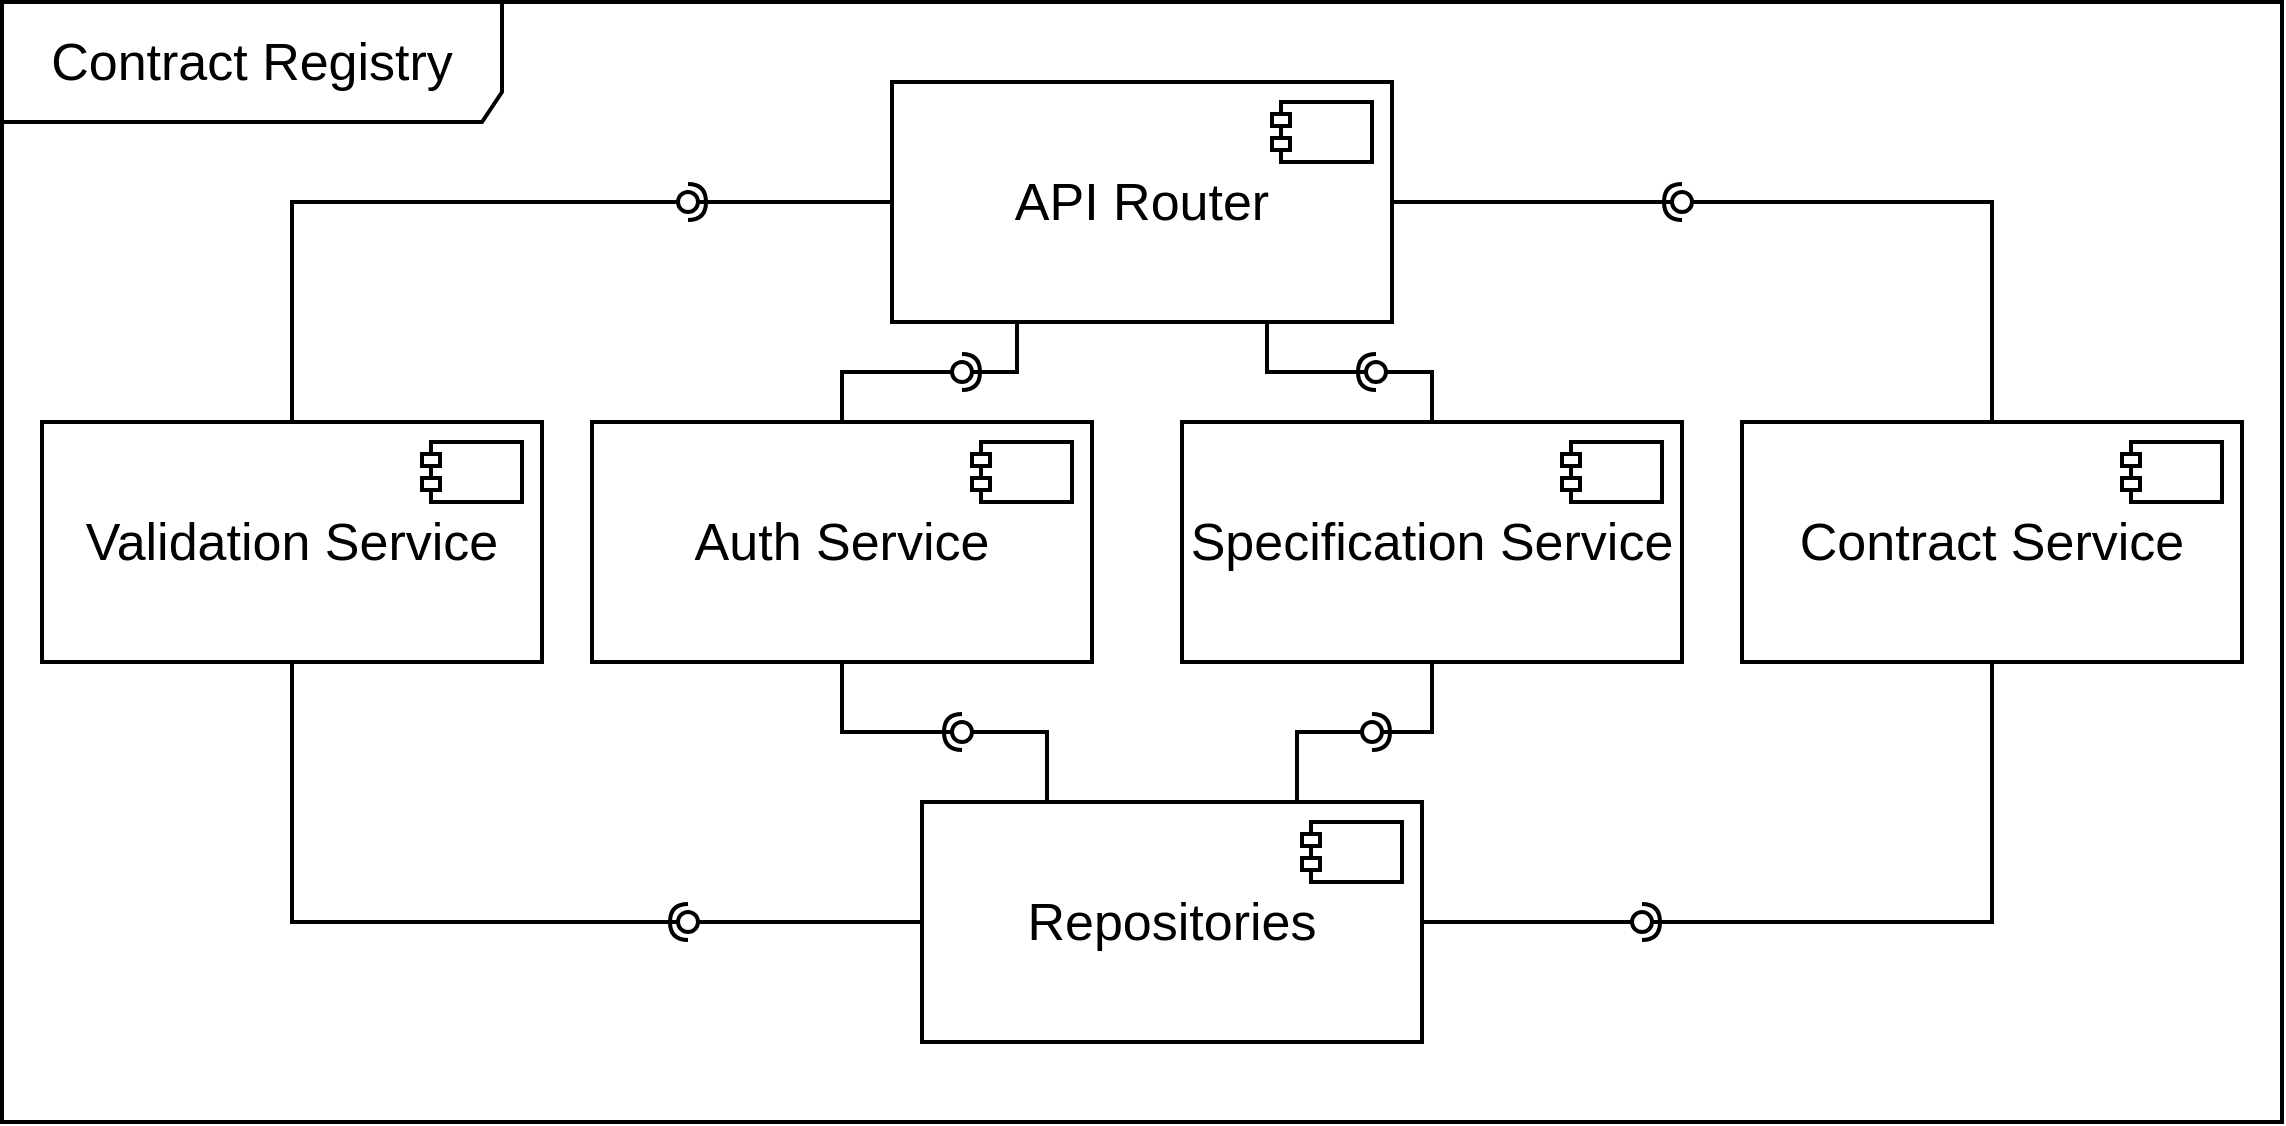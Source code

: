 <mxfile version="17.2.4" type="device" pages="3"><diagram name="arch" id="b5b7bab2-c9e2-2cf4-8b2a-24fd1a2a6d21"><mxGraphModel dx="1597" dy="1034" grid="1" gridSize="10" guides="1" tooltips="1" connect="1" arrows="1" fold="1" page="1" pageScale="1" pageWidth="827" pageHeight="1169" background="none" math="0" shadow="0"><root><mxCell id="0"/><mxCell id="1" parent="0"/><mxCell id="Lz_azRrl2270uQcHDVxr-2" value="&lt;font style=&quot;font-size: 26px;&quot;&gt;Contract Registry&lt;/font&gt;" style="shape=umlFrame;whiteSpace=wrap;html=1;width=250;height=60;strokeWidth=2;fontSize=26;" parent="1" vertex="1"><mxGeometry x="170" y="120" width="1140" height="560" as="geometry"/></mxCell><mxCell id="NTznpI3FOSZ6g8ne6F2q-5" value="" style="group;strokeWidth=2;fontSize=26;" parent="1" vertex="1" connectable="0"><mxGeometry x="760" y="330" width="250" height="120" as="geometry"/></mxCell><mxCell id="NTznpI3FOSZ6g8ne6F2q-2" value="&lt;font style=&quot;font-size: 26px;&quot;&gt;Specification Service&lt;/font&gt;" style="rounded=0;whiteSpace=wrap;html=1;strokeWidth=2;fontSize=26;" parent="NTznpI3FOSZ6g8ne6F2q-5" vertex="1"><mxGeometry width="250" height="120" as="geometry"/></mxCell><mxCell id="NTznpI3FOSZ6g8ne6F2q-1" value="" style="shape=module;align=left;spacingLeft=20;align=center;verticalAlign=top;jettyWidth=9;jettyHeight=6;strokeWidth=2;fontSize=26;" parent="NTznpI3FOSZ6g8ne6F2q-5" vertex="1"><mxGeometry x="190" y="10" width="50" height="30" as="geometry"/></mxCell><mxCell id="NTznpI3FOSZ6g8ne6F2q-7" value="" style="group;strokeWidth=2;fontSize=26;" parent="1" vertex="1" connectable="0"><mxGeometry x="190" y="330" width="250" height="120" as="geometry"/></mxCell><mxCell id="NTznpI3FOSZ6g8ne6F2q-8" value="&lt;font style=&quot;font-size: 26px;&quot;&gt;Validation Service&lt;/font&gt;" style="rounded=0;whiteSpace=wrap;html=1;strokeWidth=2;fontSize=26;" parent="NTznpI3FOSZ6g8ne6F2q-7" vertex="1"><mxGeometry width="250" height="120" as="geometry"/></mxCell><mxCell id="NTznpI3FOSZ6g8ne6F2q-9" value="" style="shape=module;align=left;spacingLeft=20;align=center;verticalAlign=top;jettyWidth=9;jettyHeight=6;strokeWidth=2;fontSize=26;" parent="NTznpI3FOSZ6g8ne6F2q-7" vertex="1"><mxGeometry x="190" y="10" width="50" height="30" as="geometry"/></mxCell><mxCell id="NTznpI3FOSZ6g8ne6F2q-12" value="" style="group;strokeWidth=2;fontSize=26;" parent="1" vertex="1" connectable="0"><mxGeometry x="630" y="520" width="250" height="120" as="geometry"/></mxCell><mxCell id="NTznpI3FOSZ6g8ne6F2q-13" value="&lt;span style=&quot;font-size: 26px;&quot;&gt;Repositories&lt;/span&gt;" style="rounded=0;whiteSpace=wrap;html=1;strokeWidth=2;fontSize=26;" parent="NTznpI3FOSZ6g8ne6F2q-12" vertex="1"><mxGeometry width="250" height="120" as="geometry"/></mxCell><mxCell id="NTznpI3FOSZ6g8ne6F2q-14" value="" style="shape=module;align=left;spacingLeft=20;align=center;verticalAlign=top;jettyWidth=9;jettyHeight=6;strokeWidth=2;fontSize=26;" parent="NTznpI3FOSZ6g8ne6F2q-12" vertex="1"><mxGeometry x="190" y="10" width="50" height="30" as="geometry"/></mxCell><mxCell id="NTznpI3FOSZ6g8ne6F2q-16" value="" style="group;strokeWidth=2;fontSize=26;" parent="1" vertex="1" connectable="0"><mxGeometry x="615" y="160" width="250" height="120" as="geometry"/></mxCell><mxCell id="NTznpI3FOSZ6g8ne6F2q-17" value="&lt;span style=&quot;font-size: 26px;&quot;&gt;API Router&lt;/span&gt;" style="rounded=0;whiteSpace=wrap;html=1;strokeWidth=2;fontSize=26;" parent="NTznpI3FOSZ6g8ne6F2q-16" vertex="1"><mxGeometry width="250" height="120" as="geometry"/></mxCell><mxCell id="NTznpI3FOSZ6g8ne6F2q-18" value="" style="shape=module;align=left;spacingLeft=20;align=center;verticalAlign=top;jettyWidth=9;jettyHeight=6;strokeWidth=2;fontSize=26;" parent="NTznpI3FOSZ6g8ne6F2q-16" vertex="1"><mxGeometry x="190" y="10" width="50" height="30" as="geometry"/></mxCell><mxCell id="6DGtZAUi4Gz1o-I7cFTn-1" value="" style="group;strokeWidth=2;fontSize=26;" parent="1" vertex="1" connectable="0"><mxGeometry x="470" y="330" width="250" height="120" as="geometry"/></mxCell><mxCell id="6DGtZAUi4Gz1o-I7cFTn-2" value="&lt;span style=&quot;font-size: 26px;&quot;&gt;Auth Service&lt;/span&gt;" style="rounded=0;whiteSpace=wrap;html=1;strokeWidth=2;fontSize=26;" parent="6DGtZAUi4Gz1o-I7cFTn-1" vertex="1"><mxGeometry x="-5" width="250" height="120" as="geometry"/></mxCell><mxCell id="6DGtZAUi4Gz1o-I7cFTn-3" value="" style="shape=module;align=left;spacingLeft=20;align=center;verticalAlign=top;jettyWidth=9;jettyHeight=6;strokeWidth=2;fontSize=26;" parent="6DGtZAUi4Gz1o-I7cFTn-1" vertex="1"><mxGeometry x="185" y="10" width="50" height="30" as="geometry"/></mxCell><mxCell id="Z2zX80pQy34JdEkNyK23-2" value="" style="group;strokeWidth=2;fontSize=26;" vertex="1" connectable="0" parent="1"><mxGeometry x="1040" y="330" width="250" height="120" as="geometry"/></mxCell><mxCell id="Z2zX80pQy34JdEkNyK23-3" value="&lt;font style=&quot;font-size: 26px;&quot;&gt;Contract Service&lt;/font&gt;" style="rounded=0;whiteSpace=wrap;html=1;strokeWidth=2;fontSize=26;" vertex="1" parent="Z2zX80pQy34JdEkNyK23-2"><mxGeometry width="250" height="120" as="geometry"/></mxCell><mxCell id="Z2zX80pQy34JdEkNyK23-4" value="" style="shape=module;align=left;spacingLeft=20;align=center;verticalAlign=top;jettyWidth=9;jettyHeight=6;strokeWidth=2;fontSize=26;" vertex="1" parent="Z2zX80pQy34JdEkNyK23-2"><mxGeometry x="190" y="10" width="50" height="30" as="geometry"/></mxCell><mxCell id="Z2zX80pQy34JdEkNyK23-5" style="edgeStyle=orthogonalEdgeStyle;rounded=0;orthogonalLoop=1;jettySize=auto;html=1;exitX=0;exitY=0.5;exitDx=0;exitDy=0;entryX=0.5;entryY=0;entryDx=0;entryDy=0;endArrow=none;endFill=0;strokeWidth=2;fontSize=26;" edge="1" parent="1" source="NTznpI3FOSZ6g8ne6F2q-17" target="NTznpI3FOSZ6g8ne6F2q-8"><mxGeometry relative="1" as="geometry"/></mxCell><mxCell id="Z2zX80pQy34JdEkNyK23-6" style="edgeStyle=orthogonalEdgeStyle;rounded=0;orthogonalLoop=1;jettySize=auto;html=1;exitX=0.25;exitY=1;exitDx=0;exitDy=0;endArrow=none;endFill=0;strokeWidth=2;fontSize=26;" edge="1" parent="1" source="NTznpI3FOSZ6g8ne6F2q-17" target="6DGtZAUi4Gz1o-I7cFTn-2"><mxGeometry relative="1" as="geometry"/></mxCell><mxCell id="Z2zX80pQy34JdEkNyK23-7" style="edgeStyle=orthogonalEdgeStyle;rounded=0;orthogonalLoop=1;jettySize=auto;html=1;exitX=0.75;exitY=1;exitDx=0;exitDy=0;entryX=0.5;entryY=0;entryDx=0;entryDy=0;endArrow=none;endFill=0;strokeWidth=2;fontSize=26;" edge="1" parent="1" source="NTznpI3FOSZ6g8ne6F2q-17" target="NTznpI3FOSZ6g8ne6F2q-2"><mxGeometry relative="1" as="geometry"/></mxCell><mxCell id="Z2zX80pQy34JdEkNyK23-8" style="edgeStyle=orthogonalEdgeStyle;rounded=0;orthogonalLoop=1;jettySize=auto;html=1;exitX=1;exitY=0.5;exitDx=0;exitDy=0;entryX=0.5;entryY=0;entryDx=0;entryDy=0;endArrow=none;endFill=0;strokeWidth=2;fontSize=26;" edge="1" parent="1" source="NTznpI3FOSZ6g8ne6F2q-17" target="Z2zX80pQy34JdEkNyK23-3"><mxGeometry relative="1" as="geometry"/></mxCell><mxCell id="Z2zX80pQy34JdEkNyK23-9" style="edgeStyle=orthogonalEdgeStyle;rounded=0;orthogonalLoop=1;jettySize=auto;html=1;exitX=1;exitY=0.5;exitDx=0;exitDy=0;entryX=0.5;entryY=1;entryDx=0;entryDy=0;endArrow=none;endFill=0;strokeWidth=2;fontSize=26;" edge="1" parent="1" source="NTznpI3FOSZ6g8ne6F2q-13" target="Z2zX80pQy34JdEkNyK23-3"><mxGeometry relative="1" as="geometry"/></mxCell><mxCell id="Z2zX80pQy34JdEkNyK23-10" style="edgeStyle=orthogonalEdgeStyle;rounded=0;orthogonalLoop=1;jettySize=auto;html=1;exitX=0.75;exitY=0;exitDx=0;exitDy=0;endArrow=none;endFill=0;strokeWidth=2;fontSize=26;" edge="1" parent="1" source="NTznpI3FOSZ6g8ne6F2q-13" target="NTznpI3FOSZ6g8ne6F2q-2"><mxGeometry relative="1" as="geometry"/></mxCell><mxCell id="Z2zX80pQy34JdEkNyK23-11" style="edgeStyle=orthogonalEdgeStyle;rounded=0;orthogonalLoop=1;jettySize=auto;html=1;exitX=0.25;exitY=0;exitDx=0;exitDy=0;entryX=0.5;entryY=1;entryDx=0;entryDy=0;endArrow=none;endFill=0;strokeWidth=2;fontSize=26;" edge="1" parent="1" source="NTznpI3FOSZ6g8ne6F2q-13" target="6DGtZAUi4Gz1o-I7cFTn-2"><mxGeometry relative="1" as="geometry"/></mxCell><mxCell id="Z2zX80pQy34JdEkNyK23-12" style="edgeStyle=orthogonalEdgeStyle;rounded=0;orthogonalLoop=1;jettySize=auto;html=1;exitX=0;exitY=0.5;exitDx=0;exitDy=0;endArrow=none;endFill=0;strokeWidth=2;fontSize=26;" edge="1" parent="1" source="NTznpI3FOSZ6g8ne6F2q-13" target="NTznpI3FOSZ6g8ne6F2q-8"><mxGeometry relative="1" as="geometry"/></mxCell><mxCell id="Z2zX80pQy34JdEkNyK23-15" value="" style="group;rotation=-180;strokeWidth=2;fontSize=26;" vertex="1" connectable="0" parent="1"><mxGeometry x="990" y="215" width="40" height="10" as="geometry"/></mxCell><mxCell id="Z2zX80pQy34JdEkNyK23-16" value="" style="rounded=0;orthogonalLoop=1;jettySize=auto;html=1;endArrow=none;endFill=0;sketch=0;sourcePerimeterSpacing=0;targetPerimeterSpacing=0;fontSize=26;strokeWidth=2;" edge="1" parent="Z2zX80pQy34JdEkNyK23-15" target="Z2zX80pQy34JdEkNyK23-18"><mxGeometry relative="1" as="geometry"><mxPoint x="40" y="5" as="sourcePoint"/></mxGeometry></mxCell><mxCell id="Z2zX80pQy34JdEkNyK23-17" value="" style="rounded=0;orthogonalLoop=1;jettySize=auto;html=1;endArrow=halfCircle;endFill=0;entryX=0.5;entryY=0.5;endSize=6;strokeWidth=2;sketch=0;fontSize=26;" edge="1" parent="Z2zX80pQy34JdEkNyK23-15" target="Z2zX80pQy34JdEkNyK23-18"><mxGeometry relative="1" as="geometry"><mxPoint y="5" as="sourcePoint"/></mxGeometry></mxCell><mxCell id="Z2zX80pQy34JdEkNyK23-18" value="" style="ellipse;whiteSpace=wrap;html=1;align=center;aspect=fixed;resizable=0;points=[];outlineConnect=0;sketch=0;fontSize=26;rotation=-180;strokeWidth=2;" vertex="1" parent="Z2zX80pQy34JdEkNyK23-15"><mxGeometry x="15" width="10" height="10" as="geometry"/></mxCell><mxCell id="Z2zX80pQy34JdEkNyK23-19" value="" style="group;rotation=0;strokeWidth=2;fontSize=26;" vertex="1" connectable="0" parent="1"><mxGeometry x="493" y="215" width="40" height="10" as="geometry"/></mxCell><mxCell id="Z2zX80pQy34JdEkNyK23-20" value="" style="rounded=0;orthogonalLoop=1;jettySize=auto;html=1;endArrow=none;endFill=0;sketch=0;sourcePerimeterSpacing=0;targetPerimeterSpacing=0;fontSize=26;strokeWidth=2;" edge="1" parent="Z2zX80pQy34JdEkNyK23-19" target="Z2zX80pQy34JdEkNyK23-22"><mxGeometry relative="1" as="geometry"><mxPoint y="5" as="sourcePoint"/></mxGeometry></mxCell><mxCell id="Z2zX80pQy34JdEkNyK23-21" value="" style="rounded=0;orthogonalLoop=1;jettySize=auto;html=1;endArrow=halfCircle;endFill=0;entryX=0.5;entryY=0.5;endSize=6;strokeWidth=2;sketch=0;fontSize=26;" edge="1" parent="Z2zX80pQy34JdEkNyK23-19" target="Z2zX80pQy34JdEkNyK23-22"><mxGeometry relative="1" as="geometry"><mxPoint x="40" y="5" as="sourcePoint"/></mxGeometry></mxCell><mxCell id="Z2zX80pQy34JdEkNyK23-22" value="" style="ellipse;whiteSpace=wrap;html=1;align=center;aspect=fixed;resizable=0;points=[];outlineConnect=0;sketch=0;fontSize=26;rotation=0;strokeWidth=2;" vertex="1" parent="Z2zX80pQy34JdEkNyK23-19"><mxGeometry x="15" width="10" height="10" as="geometry"/></mxCell><mxCell id="Z2zX80pQy34JdEkNyK23-23" value="" style="group;rotation=-180;strokeWidth=2;fontSize=26;" vertex="1" connectable="0" parent="1"><mxGeometry x="837" y="300" width="40" height="10" as="geometry"/></mxCell><mxCell id="Z2zX80pQy34JdEkNyK23-24" value="" style="rounded=0;orthogonalLoop=1;jettySize=auto;html=1;endArrow=none;endFill=0;sketch=0;sourcePerimeterSpacing=0;targetPerimeterSpacing=0;fontSize=26;strokeWidth=2;" edge="1" parent="Z2zX80pQy34JdEkNyK23-23" target="Z2zX80pQy34JdEkNyK23-26"><mxGeometry relative="1" as="geometry"><mxPoint x="40" y="5" as="sourcePoint"/></mxGeometry></mxCell><mxCell id="Z2zX80pQy34JdEkNyK23-25" value="" style="rounded=0;orthogonalLoop=1;jettySize=auto;html=1;endArrow=halfCircle;endFill=0;entryX=0.5;entryY=0.5;endSize=6;strokeWidth=2;sketch=0;fontSize=26;" edge="1" parent="Z2zX80pQy34JdEkNyK23-23" target="Z2zX80pQy34JdEkNyK23-26"><mxGeometry relative="1" as="geometry"><mxPoint y="5" as="sourcePoint"/></mxGeometry></mxCell><mxCell id="Z2zX80pQy34JdEkNyK23-26" value="" style="ellipse;whiteSpace=wrap;html=1;align=center;aspect=fixed;resizable=0;points=[];outlineConnect=0;sketch=0;fontSize=26;rotation=-180;strokeWidth=2;" vertex="1" parent="Z2zX80pQy34JdEkNyK23-23"><mxGeometry x="15" width="10" height="10" as="geometry"/></mxCell><mxCell id="Z2zX80pQy34JdEkNyK23-27" value="" style="group;rotation=0;strokeWidth=2;fontSize=26;" vertex="1" connectable="0" parent="1"><mxGeometry x="630" y="300" width="40" height="10" as="geometry"/></mxCell><mxCell id="Z2zX80pQy34JdEkNyK23-28" value="" style="rounded=0;orthogonalLoop=1;jettySize=auto;html=1;endArrow=none;endFill=0;sketch=0;sourcePerimeterSpacing=0;targetPerimeterSpacing=0;fontSize=26;strokeWidth=2;" edge="1" parent="Z2zX80pQy34JdEkNyK23-27" target="Z2zX80pQy34JdEkNyK23-30"><mxGeometry relative="1" as="geometry"><mxPoint y="5" as="sourcePoint"/></mxGeometry></mxCell><mxCell id="Z2zX80pQy34JdEkNyK23-29" value="" style="rounded=0;orthogonalLoop=1;jettySize=auto;html=1;endArrow=halfCircle;endFill=0;entryX=0.5;entryY=0.5;endSize=6;strokeWidth=2;sketch=0;fontSize=26;" edge="1" parent="Z2zX80pQy34JdEkNyK23-27" target="Z2zX80pQy34JdEkNyK23-30"><mxGeometry relative="1" as="geometry"><mxPoint x="40" y="5" as="sourcePoint"/></mxGeometry></mxCell><mxCell id="Z2zX80pQy34JdEkNyK23-30" value="" style="ellipse;whiteSpace=wrap;html=1;align=center;aspect=fixed;resizable=0;points=[];outlineConnect=0;sketch=0;fontSize=26;rotation=0;strokeWidth=2;" vertex="1" parent="Z2zX80pQy34JdEkNyK23-27"><mxGeometry x="15" width="10" height="10" as="geometry"/></mxCell><mxCell id="Z2zX80pQy34JdEkNyK23-35" value="" style="group;rotation=0;strokeWidth=2;fontSize=26;" vertex="1" connectable="0" parent="1"><mxGeometry x="835" y="480" width="40" height="10" as="geometry"/></mxCell><mxCell id="Z2zX80pQy34JdEkNyK23-36" value="" style="rounded=0;orthogonalLoop=1;jettySize=auto;html=1;endArrow=none;endFill=0;sketch=0;sourcePerimeterSpacing=0;targetPerimeterSpacing=0;fontSize=26;strokeWidth=2;" edge="1" parent="Z2zX80pQy34JdEkNyK23-35" target="Z2zX80pQy34JdEkNyK23-38"><mxGeometry relative="1" as="geometry"><mxPoint y="5" as="sourcePoint"/></mxGeometry></mxCell><mxCell id="Z2zX80pQy34JdEkNyK23-37" value="" style="rounded=0;orthogonalLoop=1;jettySize=auto;html=1;endArrow=halfCircle;endFill=0;entryX=0.5;entryY=0.5;endSize=6;strokeWidth=2;sketch=0;fontSize=26;" edge="1" parent="Z2zX80pQy34JdEkNyK23-35" target="Z2zX80pQy34JdEkNyK23-38"><mxGeometry relative="1" as="geometry"><mxPoint x="40" y="5" as="sourcePoint"/></mxGeometry></mxCell><mxCell id="Z2zX80pQy34JdEkNyK23-38" value="" style="ellipse;whiteSpace=wrap;html=1;align=center;aspect=fixed;resizable=0;points=[];outlineConnect=0;sketch=0;fontSize=26;rotation=0;strokeWidth=2;" vertex="1" parent="Z2zX80pQy34JdEkNyK23-35"><mxGeometry x="15" width="10" height="10" as="geometry"/></mxCell><mxCell id="Z2zX80pQy34JdEkNyK23-39" value="" style="group;rotation=0;strokeWidth=2;fontSize=26;" vertex="1" connectable="0" parent="1"><mxGeometry x="970" y="575" width="40" height="10" as="geometry"/></mxCell><mxCell id="Z2zX80pQy34JdEkNyK23-40" value="" style="rounded=0;orthogonalLoop=1;jettySize=auto;html=1;endArrow=none;endFill=0;sketch=0;sourcePerimeterSpacing=0;targetPerimeterSpacing=0;fontSize=26;strokeWidth=2;" edge="1" parent="Z2zX80pQy34JdEkNyK23-39" target="Z2zX80pQy34JdEkNyK23-42"><mxGeometry relative="1" as="geometry"><mxPoint y="5" as="sourcePoint"/></mxGeometry></mxCell><mxCell id="Z2zX80pQy34JdEkNyK23-41" value="" style="rounded=0;orthogonalLoop=1;jettySize=auto;html=1;endArrow=halfCircle;endFill=0;entryX=0.5;entryY=0.5;endSize=6;strokeWidth=2;sketch=0;fontSize=26;" edge="1" parent="Z2zX80pQy34JdEkNyK23-39" target="Z2zX80pQy34JdEkNyK23-42"><mxGeometry relative="1" as="geometry"><mxPoint x="40" y="5" as="sourcePoint"/></mxGeometry></mxCell><mxCell id="Z2zX80pQy34JdEkNyK23-42" value="" style="ellipse;whiteSpace=wrap;html=1;align=center;aspect=fixed;resizable=0;points=[];outlineConnect=0;sketch=0;fontSize=26;rotation=0;strokeWidth=2;" vertex="1" parent="Z2zX80pQy34JdEkNyK23-39"><mxGeometry x="15" width="10" height="10" as="geometry"/></mxCell><mxCell id="Z2zX80pQy34JdEkNyK23-43" value="" style="group;rotation=-180;strokeWidth=2;fontSize=26;" vertex="1" connectable="0" parent="1"><mxGeometry x="630" y="480" width="40" height="10" as="geometry"/></mxCell><mxCell id="Z2zX80pQy34JdEkNyK23-44" value="" style="rounded=0;orthogonalLoop=1;jettySize=auto;html=1;endArrow=none;endFill=0;sketch=0;sourcePerimeterSpacing=0;targetPerimeterSpacing=0;fontSize=26;strokeWidth=2;" edge="1" parent="Z2zX80pQy34JdEkNyK23-43" target="Z2zX80pQy34JdEkNyK23-46"><mxGeometry relative="1" as="geometry"><mxPoint x="40" y="5" as="sourcePoint"/></mxGeometry></mxCell><mxCell id="Z2zX80pQy34JdEkNyK23-45" value="" style="rounded=0;orthogonalLoop=1;jettySize=auto;html=1;endArrow=halfCircle;endFill=0;entryX=0.5;entryY=0.5;endSize=6;strokeWidth=2;sketch=0;fontSize=26;" edge="1" parent="Z2zX80pQy34JdEkNyK23-43" target="Z2zX80pQy34JdEkNyK23-46"><mxGeometry relative="1" as="geometry"><mxPoint y="5" as="sourcePoint"/></mxGeometry></mxCell><mxCell id="Z2zX80pQy34JdEkNyK23-46" value="" style="ellipse;whiteSpace=wrap;html=1;align=center;aspect=fixed;resizable=0;points=[];outlineConnect=0;sketch=0;fontSize=26;rotation=-180;strokeWidth=2;" vertex="1" parent="Z2zX80pQy34JdEkNyK23-43"><mxGeometry x="15" width="10" height="10" as="geometry"/></mxCell><mxCell id="Z2zX80pQy34JdEkNyK23-47" value="" style="group;rotation=-180;strokeWidth=2;fontSize=26;" vertex="1" connectable="0" parent="1"><mxGeometry x="493" y="575" width="40" height="10" as="geometry"/></mxCell><mxCell id="Z2zX80pQy34JdEkNyK23-48" value="" style="rounded=0;orthogonalLoop=1;jettySize=auto;html=1;endArrow=none;endFill=0;sketch=0;sourcePerimeterSpacing=0;targetPerimeterSpacing=0;fontSize=26;strokeWidth=2;" edge="1" parent="Z2zX80pQy34JdEkNyK23-47" target="Z2zX80pQy34JdEkNyK23-50"><mxGeometry relative="1" as="geometry"><mxPoint x="40" y="5" as="sourcePoint"/></mxGeometry></mxCell><mxCell id="Z2zX80pQy34JdEkNyK23-49" value="" style="rounded=0;orthogonalLoop=1;jettySize=auto;html=1;endArrow=halfCircle;endFill=0;entryX=0.5;entryY=0.5;endSize=6;strokeWidth=2;sketch=0;fontSize=26;" edge="1" parent="Z2zX80pQy34JdEkNyK23-47" target="Z2zX80pQy34JdEkNyK23-50"><mxGeometry relative="1" as="geometry"><mxPoint y="5" as="sourcePoint"/></mxGeometry></mxCell><mxCell id="Z2zX80pQy34JdEkNyK23-50" value="" style="ellipse;whiteSpace=wrap;html=1;align=center;aspect=fixed;resizable=0;points=[];outlineConnect=0;sketch=0;fontSize=26;rotation=-180;strokeWidth=2;" vertex="1" parent="Z2zX80pQy34JdEkNyK23-47"><mxGeometry x="15" width="10" height="10" as="geometry"/></mxCell></root></mxGraphModel></diagram><diagram id="7S7pUWcjHqedcm_H6oqc" name="er"><mxGraphModel dx="1038" dy="649" grid="1" gridSize="10" guides="1" tooltips="1" connect="1" arrows="1" fold="1" page="1" pageScale="1" pageWidth="827" pageHeight="1169" math="0" shadow="0"><root><mxCell id="dKCYuB_QtN5mc5FI5lSo-0"/><mxCell id="dKCYuB_QtN5mc5FI5lSo-1" parent="dKCYuB_QtN5mc5FI5lSo-0"/><mxCell id="gaFN4s2b29At6AgafmRe-24" value="" style="shape=tableRow;horizontal=0;startSize=0;swimlaneHead=0;swimlaneBody=0;fillColor=none;collapsible=0;dropTarget=0;points=[[0,0.5],[1,0.5]];portConstraint=eastwest;top=0;left=0;right=0;bottom=0;" parent="dKCYuB_QtN5mc5FI5lSo-1" vertex="1"><mxGeometry x="360" y="310" width="180" height="30" as="geometry"/></mxCell><mxCell id="gaFN4s2b29At6AgafmRe-25" value="" style="shape=partialRectangle;connectable=0;fillColor=none;top=0;left=0;bottom=0;right=0;editable=1;overflow=hidden;" parent="gaFN4s2b29At6AgafmRe-24" vertex="1"><mxGeometry width="30" height="30" as="geometry"><mxRectangle width="30" height="30" as="alternateBounds"/></mxGeometry></mxCell><mxCell id="dKCYuB_QtN5mc5FI5lSo-2" value="users" style="shape=table;startSize=30;container=1;collapsible=1;childLayout=tableLayout;fixedRows=1;rowLines=0;fontStyle=1;align=center;resizeLast=1;" parent="dKCYuB_QtN5mc5FI5lSo-1" vertex="1"><mxGeometry x="110" y="120" width="180" height="160" as="geometry"/></mxCell><mxCell id="dKCYuB_QtN5mc5FI5lSo-3" value="" style="shape=tableRow;horizontal=0;startSize=0;swimlaneHead=0;swimlaneBody=0;fillColor=none;collapsible=0;dropTarget=0;points=[[0,0.5],[1,0.5]];portConstraint=eastwest;top=0;left=0;right=0;bottom=1;" parent="dKCYuB_QtN5mc5FI5lSo-2" vertex="1"><mxGeometry y="30" width="180" height="30" as="geometry"/></mxCell><mxCell id="dKCYuB_QtN5mc5FI5lSo-4" value="PK" style="shape=partialRectangle;connectable=0;fillColor=none;top=0;left=0;bottom=0;right=0;fontStyle=1;overflow=hidden;" parent="dKCYuB_QtN5mc5FI5lSo-3" vertex="1"><mxGeometry width="30" height="30" as="geometry"><mxRectangle width="30" height="30" as="alternateBounds"/></mxGeometry></mxCell><mxCell id="dKCYuB_QtN5mc5FI5lSo-5" value="user_id" style="shape=partialRectangle;connectable=0;fillColor=none;top=0;left=0;bottom=0;right=0;align=left;spacingLeft=6;fontStyle=5;overflow=hidden;" parent="dKCYuB_QtN5mc5FI5lSo-3" vertex="1"><mxGeometry x="30" width="150" height="30" as="geometry"><mxRectangle width="150" height="30" as="alternateBounds"/></mxGeometry></mxCell><mxCell id="dKCYuB_QtN5mc5FI5lSo-6" value="" style="shape=tableRow;horizontal=0;startSize=0;swimlaneHead=0;swimlaneBody=0;fillColor=none;collapsible=0;dropTarget=0;points=[[0,0.5],[1,0.5]];portConstraint=eastwest;top=0;left=0;right=0;bottom=0;" parent="dKCYuB_QtN5mc5FI5lSo-2" vertex="1"><mxGeometry y="60" width="180" height="30" as="geometry"/></mxCell><mxCell id="dKCYuB_QtN5mc5FI5lSo-7" value="UQ" style="shape=partialRectangle;connectable=0;fillColor=none;top=0;left=0;bottom=0;right=0;editable=1;overflow=hidden;" parent="dKCYuB_QtN5mc5FI5lSo-6" vertex="1"><mxGeometry width="30" height="30" as="geometry"><mxRectangle width="30" height="30" as="alternateBounds"/></mxGeometry></mxCell><mxCell id="dKCYuB_QtN5mc5FI5lSo-8" value="login" style="shape=partialRectangle;connectable=0;fillColor=none;top=0;left=0;bottom=0;right=0;align=left;spacingLeft=6;overflow=hidden;" parent="dKCYuB_QtN5mc5FI5lSo-6" vertex="1"><mxGeometry x="30" width="150" height="30" as="geometry"><mxRectangle width="150" height="30" as="alternateBounds"/></mxGeometry></mxCell><mxCell id="dKCYuB_QtN5mc5FI5lSo-9" value="" style="shape=tableRow;horizontal=0;startSize=0;swimlaneHead=0;swimlaneBody=0;fillColor=none;collapsible=0;dropTarget=0;points=[[0,0.5],[1,0.5]];portConstraint=eastwest;top=0;left=0;right=0;bottom=0;" parent="dKCYuB_QtN5mc5FI5lSo-2" vertex="1"><mxGeometry y="90" width="180" height="30" as="geometry"/></mxCell><mxCell id="dKCYuB_QtN5mc5FI5lSo-10" value="" style="shape=partialRectangle;connectable=0;fillColor=none;top=0;left=0;bottom=0;right=0;editable=1;overflow=hidden;" parent="dKCYuB_QtN5mc5FI5lSo-9" vertex="1"><mxGeometry width="30" height="30" as="geometry"><mxRectangle width="30" height="30" as="alternateBounds"/></mxGeometry></mxCell><mxCell id="dKCYuB_QtN5mc5FI5lSo-11" value="passwrord" style="shape=partialRectangle;connectable=0;fillColor=none;top=0;left=0;bottom=0;right=0;align=left;spacingLeft=6;overflow=hidden;" parent="dKCYuB_QtN5mc5FI5lSo-9" vertex="1"><mxGeometry x="30" width="150" height="30" as="geometry"><mxRectangle width="150" height="30" as="alternateBounds"/></mxGeometry></mxCell><mxCell id="dKCYuB_QtN5mc5FI5lSo-12" value="" style="shape=tableRow;horizontal=0;startSize=0;swimlaneHead=0;swimlaneBody=0;fillColor=none;collapsible=0;dropTarget=0;points=[[0,0.5],[1,0.5]];portConstraint=eastwest;top=0;left=0;right=0;bottom=0;" parent="dKCYuB_QtN5mc5FI5lSo-2" vertex="1"><mxGeometry y="120" width="180" height="30" as="geometry"/></mxCell><mxCell id="dKCYuB_QtN5mc5FI5lSo-13" value="UQ" style="shape=partialRectangle;connectable=0;fillColor=none;top=0;left=0;bottom=0;right=0;editable=1;overflow=hidden;" parent="dKCYuB_QtN5mc5FI5lSo-12" vertex="1"><mxGeometry width="30" height="30" as="geometry"><mxRectangle width="30" height="30" as="alternateBounds"/></mxGeometry></mxCell><mxCell id="dKCYuB_QtN5mc5FI5lSo-14" value="token" style="shape=partialRectangle;connectable=0;fillColor=none;top=0;left=0;bottom=0;right=0;align=left;spacingLeft=6;overflow=hidden;" parent="dKCYuB_QtN5mc5FI5lSo-12" vertex="1"><mxGeometry x="30" width="150" height="30" as="geometry"><mxRectangle width="150" height="30" as="alternateBounds"/></mxGeometry></mxCell><mxCell id="dKCYuB_QtN5mc5FI5lSo-15" value="contracts" style="shape=table;startSize=30;container=1;collapsible=1;childLayout=tableLayout;fixedRows=1;rowLines=0;fontStyle=1;align=center;resizeLast=1;" parent="dKCYuB_QtN5mc5FI5lSo-1" vertex="1"><mxGeometry x="323.5" y="240" width="180" height="180" as="geometry"/></mxCell><mxCell id="dKCYuB_QtN5mc5FI5lSo-16" value="" style="shape=tableRow;horizontal=0;startSize=0;swimlaneHead=0;swimlaneBody=0;fillColor=none;collapsible=0;dropTarget=0;points=[[0,0.5],[1,0.5]];portConstraint=eastwest;top=0;left=0;right=0;bottom=1;" parent="dKCYuB_QtN5mc5FI5lSo-15" vertex="1"><mxGeometry y="30" width="180" height="30" as="geometry"/></mxCell><mxCell id="dKCYuB_QtN5mc5FI5lSo-17" value="PK" style="shape=partialRectangle;connectable=0;fillColor=none;top=0;left=0;bottom=0;right=0;fontStyle=1;overflow=hidden;" parent="dKCYuB_QtN5mc5FI5lSo-16" vertex="1"><mxGeometry width="30" height="30" as="geometry"><mxRectangle width="30" height="30" as="alternateBounds"/></mxGeometry></mxCell><mxCell id="dKCYuB_QtN5mc5FI5lSo-18" value="contract_id" style="shape=partialRectangle;connectable=0;fillColor=none;top=0;left=0;bottom=0;right=0;align=left;spacingLeft=6;fontStyle=5;overflow=hidden;" parent="dKCYuB_QtN5mc5FI5lSo-16" vertex="1"><mxGeometry x="30" width="150" height="30" as="geometry"><mxRectangle width="150" height="30" as="alternateBounds"/></mxGeometry></mxCell><mxCell id="dKCYuB_QtN5mc5FI5lSo-19" value="" style="shape=tableRow;horizontal=0;startSize=0;swimlaneHead=0;swimlaneBody=0;fillColor=none;collapsible=0;dropTarget=0;points=[[0,0.5],[1,0.5]];portConstraint=eastwest;top=0;left=0;right=0;bottom=0;" parent="dKCYuB_QtN5mc5FI5lSo-15" vertex="1"><mxGeometry y="60" width="180" height="30" as="geometry"/></mxCell><mxCell id="dKCYuB_QtN5mc5FI5lSo-20" value="FK" style="shape=partialRectangle;connectable=0;fillColor=none;top=0;left=0;bottom=0;right=0;editable=1;overflow=hidden;" parent="dKCYuB_QtN5mc5FI5lSo-19" vertex="1"><mxGeometry width="30" height="30" as="geometry"><mxRectangle width="30" height="30" as="alternateBounds"/></mxGeometry></mxCell><mxCell id="dKCYuB_QtN5mc5FI5lSo-21" value="consumer_id " style="shape=partialRectangle;connectable=0;fillColor=none;top=0;left=0;bottom=0;right=0;align=left;spacingLeft=6;overflow=hidden;" parent="dKCYuB_QtN5mc5FI5lSo-19" vertex="1"><mxGeometry x="30" width="150" height="30" as="geometry"><mxRectangle width="150" height="30" as="alternateBounds"/></mxGeometry></mxCell><mxCell id="dKCYuB_QtN5mc5FI5lSo-22" value="" style="shape=tableRow;horizontal=0;startSize=0;swimlaneHead=0;swimlaneBody=0;fillColor=none;collapsible=0;dropTarget=0;points=[[0,0.5],[1,0.5]];portConstraint=eastwest;top=0;left=0;right=0;bottom=0;" parent="dKCYuB_QtN5mc5FI5lSo-15" vertex="1"><mxGeometry y="90" width="180" height="30" as="geometry"/></mxCell><mxCell id="dKCYuB_QtN5mc5FI5lSo-23" value="FK" style="shape=partialRectangle;connectable=0;fillColor=none;top=0;left=0;bottom=0;right=0;editable=1;overflow=hidden;" parent="dKCYuB_QtN5mc5FI5lSo-22" vertex="1"><mxGeometry width="30" height="30" as="geometry"><mxRectangle width="30" height="30" as="alternateBounds"/></mxGeometry></mxCell><mxCell id="dKCYuB_QtN5mc5FI5lSo-24" value="spec_id" style="shape=partialRectangle;connectable=0;fillColor=none;top=0;left=0;bottom=0;right=0;align=left;spacingLeft=6;overflow=hidden;" parent="dKCYuB_QtN5mc5FI5lSo-22" vertex="1"><mxGeometry x="30" width="150" height="30" as="geometry"><mxRectangle width="150" height="30" as="alternateBounds"/></mxGeometry></mxCell><mxCell id="dKCYuB_QtN5mc5FI5lSo-25" value="" style="shape=tableRow;horizontal=0;startSize=0;swimlaneHead=0;swimlaneBody=0;fillColor=none;collapsible=0;dropTarget=0;points=[[0,0.5],[1,0.5]];portConstraint=eastwest;top=0;left=0;right=0;bottom=0;" parent="dKCYuB_QtN5mc5FI5lSo-15" vertex="1"><mxGeometry y="120" width="180" height="30" as="geometry"/></mxCell><mxCell id="dKCYuB_QtN5mc5FI5lSo-26" value="UQ" style="shape=partialRectangle;connectable=0;fillColor=none;top=0;left=0;bottom=0;right=0;editable=1;overflow=hidden;" parent="dKCYuB_QtN5mc5FI5lSo-25" vertex="1"><mxGeometry width="30" height="30" as="geometry"><mxRectangle width="30" height="30" as="alternateBounds"/></mxGeometry></mxCell><mxCell id="dKCYuB_QtN5mc5FI5lSo-27" value="token" style="shape=partialRectangle;connectable=0;fillColor=none;top=0;left=0;bottom=0;right=0;align=left;spacingLeft=6;overflow=hidden;" parent="dKCYuB_QtN5mc5FI5lSo-25" vertex="1"><mxGeometry x="30" width="150" height="30" as="geometry"><mxRectangle width="150" height="30" as="alternateBounds"/></mxGeometry></mxCell><mxCell id="Ua-PbZ2gI5CoVd1KMScZ-4" style="edgeStyle=orthogonalEdgeStyle;rounded=0;orthogonalLoop=1;jettySize=auto;html=1;exitX=0.25;exitY=1;exitDx=0;exitDy=0;entryX=1;entryY=0.5;entryDx=0;entryDy=0;fontSize=20;startArrow=ERone;startFill=0;endArrow=ERmany;endFill=0;strokeWidth=1;" parent="dKCYuB_QtN5mc5FI5lSo-1" source="dKCYuB_QtN5mc5FI5lSo-28" target="dKCYuB_QtN5mc5FI5lSo-25" edge="1"><mxGeometry relative="1" as="geometry"/></mxCell><mxCell id="dKCYuB_QtN5mc5FI5lSo-28" value="specs" style="shape=table;startSize=30;container=1;collapsible=1;childLayout=tableLayout;fixedRows=1;rowLines=0;fontStyle=1;align=center;resizeLast=1;" parent="dKCYuB_QtN5mc5FI5lSo-1" vertex="1"><mxGeometry x="550" y="120" width="180" height="210" as="geometry"/></mxCell><mxCell id="dKCYuB_QtN5mc5FI5lSo-29" value="" style="shape=tableRow;horizontal=0;startSize=0;swimlaneHead=0;swimlaneBody=0;fillColor=none;collapsible=0;dropTarget=0;points=[[0,0.5],[1,0.5]];portConstraint=eastwest;top=0;left=0;right=0;bottom=1;" parent="dKCYuB_QtN5mc5FI5lSo-28" vertex="1"><mxGeometry y="30" width="180" height="30" as="geometry"/></mxCell><mxCell id="dKCYuB_QtN5mc5FI5lSo-30" value="PK" style="shape=partialRectangle;connectable=0;fillColor=none;top=0;left=0;bottom=0;right=0;fontStyle=1;overflow=hidden;" parent="dKCYuB_QtN5mc5FI5lSo-29" vertex="1"><mxGeometry width="30" height="30" as="geometry"><mxRectangle width="30" height="30" as="alternateBounds"/></mxGeometry></mxCell><mxCell id="dKCYuB_QtN5mc5FI5lSo-31" value="spec_id" style="shape=partialRectangle;connectable=0;fillColor=none;top=0;left=0;bottom=0;right=0;align=left;spacingLeft=6;fontStyle=5;overflow=hidden;" parent="dKCYuB_QtN5mc5FI5lSo-29" vertex="1"><mxGeometry x="30" width="150" height="30" as="geometry"><mxRectangle width="150" height="30" as="alternateBounds"/></mxGeometry></mxCell><mxCell id="dKCYuB_QtN5mc5FI5lSo-32" value="" style="shape=tableRow;horizontal=0;startSize=0;swimlaneHead=0;swimlaneBody=0;fillColor=none;collapsible=0;dropTarget=0;points=[[0,0.5],[1,0.5]];portConstraint=eastwest;top=0;left=0;right=0;bottom=0;" parent="dKCYuB_QtN5mc5FI5lSo-28" vertex="1"><mxGeometry y="60" width="180" height="30" as="geometry"/></mxCell><mxCell id="dKCYuB_QtN5mc5FI5lSo-33" value="FK" style="shape=partialRectangle;connectable=0;fillColor=none;top=0;left=0;bottom=0;right=0;editable=1;overflow=hidden;" parent="dKCYuB_QtN5mc5FI5lSo-32" vertex="1"><mxGeometry width="30" height="30" as="geometry"><mxRectangle width="30" height="30" as="alternateBounds"/></mxGeometry></mxCell><mxCell id="dKCYuB_QtN5mc5FI5lSo-34" value="provider_id" style="shape=partialRectangle;connectable=0;fillColor=none;top=0;left=0;bottom=0;right=0;align=left;spacingLeft=6;overflow=hidden;" parent="dKCYuB_QtN5mc5FI5lSo-32" vertex="1"><mxGeometry x="30" width="150" height="30" as="geometry"><mxRectangle width="150" height="30" as="alternateBounds"/></mxGeometry></mxCell><mxCell id="dKCYuB_QtN5mc5FI5lSo-35" value="" style="shape=tableRow;horizontal=0;startSize=0;swimlaneHead=0;swimlaneBody=0;fillColor=none;collapsible=0;dropTarget=0;points=[[0,0.5],[1,0.5]];portConstraint=eastwest;top=0;left=0;right=0;bottom=0;" parent="dKCYuB_QtN5mc5FI5lSo-28" vertex="1"><mxGeometry y="90" width="180" height="30" as="geometry"/></mxCell><mxCell id="dKCYuB_QtN5mc5FI5lSo-36" value="UQ" style="shape=partialRectangle;connectable=0;fillColor=none;top=0;left=0;bottom=0;right=0;editable=1;overflow=hidden;" parent="dKCYuB_QtN5mc5FI5lSo-35" vertex="1"><mxGeometry width="30" height="30" as="geometry"><mxRectangle width="30" height="30" as="alternateBounds"/></mxGeometry></mxCell><mxCell id="dKCYuB_QtN5mc5FI5lSo-37" value="token" style="shape=partialRectangle;connectable=0;fillColor=none;top=0;left=0;bottom=0;right=0;align=left;spacingLeft=6;overflow=hidden;" parent="dKCYuB_QtN5mc5FI5lSo-35" vertex="1"><mxGeometry x="30" width="150" height="30" as="geometry"><mxRectangle width="150" height="30" as="alternateBounds"/></mxGeometry></mxCell><mxCell id="dKCYuB_QtN5mc5FI5lSo-38" value="" style="shape=tableRow;horizontal=0;startSize=0;swimlaneHead=0;swimlaneBody=0;fillColor=none;collapsible=0;dropTarget=0;points=[[0,0.5],[1,0.5]];portConstraint=eastwest;top=0;left=0;right=0;bottom=0;" parent="dKCYuB_QtN5mc5FI5lSo-28" vertex="1"><mxGeometry y="120" width="180" height="30" as="geometry"/></mxCell><mxCell id="dKCYuB_QtN5mc5FI5lSo-39" value="" style="shape=partialRectangle;connectable=0;fillColor=none;top=0;left=0;bottom=0;right=0;editable=1;overflow=hidden;" parent="dKCYuB_QtN5mc5FI5lSo-38" vertex="1"><mxGeometry width="30" height="30" as="geometry"><mxRectangle width="30" height="30" as="alternateBounds"/></mxGeometry></mxCell><mxCell id="dKCYuB_QtN5mc5FI5lSo-40" value="" style="shape=partialRectangle;connectable=0;fillColor=none;top=0;left=0;bottom=0;right=0;align=left;spacingLeft=6;overflow=hidden;" parent="dKCYuB_QtN5mc5FI5lSo-38" vertex="1"><mxGeometry x="30" width="150" height="30" as="geometry"><mxRectangle width="150" height="30" as="alternateBounds"/></mxGeometry></mxCell><mxCell id="gaFN4s2b29At6AgafmRe-16" value="" style="shape=tableRow;horizontal=0;startSize=0;swimlaneHead=0;swimlaneBody=0;fillColor=none;collapsible=0;dropTarget=0;points=[[0,0.5],[1,0.5]];portConstraint=eastwest;top=0;left=0;right=0;bottom=0;" parent="dKCYuB_QtN5mc5FI5lSo-1" vertex="1"><mxGeometry x="360" y="311" width="180" height="30" as="geometry"/></mxCell><mxCell id="gaFN4s2b29At6AgafmRe-17" value="" style="shape=partialRectangle;connectable=0;fillColor=none;top=0;left=0;bottom=0;right=0;editable=1;overflow=hidden;" parent="gaFN4s2b29At6AgafmRe-16" vertex="1"><mxGeometry width="30" height="30" as="geometry"><mxRectangle width="30" height="30" as="alternateBounds"/></mxGeometry></mxCell><mxCell id="gaFN4s2b29At6AgafmRe-19" value="netloc" style="shape=partialRectangle;connectable=0;fillColor=none;top=0;left=0;bottom=0;right=0;align=left;spacingLeft=6;overflow=hidden;" parent="dKCYuB_QtN5mc5FI5lSo-1" vertex="1"><mxGeometry x="580" y="240" width="150" height="30" as="geometry"><mxRectangle width="150" height="30" as="alternateBounds"/></mxGeometry></mxCell><mxCell id="gaFN4s2b29At6AgafmRe-27" value="" style="shape=tableRow;horizontal=0;startSize=0;swimlaneHead=0;swimlaneBody=0;fillColor=none;collapsible=0;dropTarget=0;points=[[0,0.5],[1,0.5]];portConstraint=eastwest;top=0;left=0;right=0;bottom=0;" parent="dKCYuB_QtN5mc5FI5lSo-1" vertex="1"><mxGeometry x="360" y="340" width="180" height="30" as="geometry"/></mxCell><mxCell id="gaFN4s2b29At6AgafmRe-28" value="" style="shape=partialRectangle;connectable=0;fillColor=none;top=0;left=0;bottom=0;right=0;editable=1;overflow=hidden;" parent="gaFN4s2b29At6AgafmRe-27" vertex="1"><mxGeometry width="30" height="30" as="geometry"><mxRectangle width="30" height="30" as="alternateBounds"/></mxGeometry></mxCell><mxCell id="gaFN4s2b29At6AgafmRe-30" value="" style="shape=tableRow;horizontal=0;startSize=0;swimlaneHead=0;swimlaneBody=0;fillColor=none;collapsible=0;dropTarget=0;points=[[0,0.5],[1,0.5]];portConstraint=eastwest;top=0;left=0;right=0;bottom=0;" parent="dKCYuB_QtN5mc5FI5lSo-1" vertex="1"><mxGeometry x="600" y="310" width="180" height="30" as="geometry"/></mxCell><mxCell id="gaFN4s2b29At6AgafmRe-31" value="" style="shape=partialRectangle;connectable=0;fillColor=none;top=0;left=0;bottom=0;right=0;editable=1;overflow=hidden;" parent="gaFN4s2b29At6AgafmRe-30" vertex="1"><mxGeometry width="30" height="30" as="geometry"><mxRectangle width="30" height="30" as="alternateBounds"/></mxGeometry></mxCell><mxCell id="Ua-PbZ2gI5CoVd1KMScZ-2" style="edgeStyle=orthogonalEdgeStyle;rounded=0;orthogonalLoop=1;jettySize=auto;html=1;exitX=1;exitY=0.5;exitDx=0;exitDy=0;entryX=0.5;entryY=0;entryDx=0;entryDy=0;fontSize=20;endArrow=ERmany;endFill=0;strokeWidth=1;startArrow=ERone;startFill=0;" parent="dKCYuB_QtN5mc5FI5lSo-1" source="dKCYuB_QtN5mc5FI5lSo-9" target="dKCYuB_QtN5mc5FI5lSo-15" edge="1"><mxGeometry relative="1" as="geometry"><Array as="points"><mxPoint x="414" y="225"/></Array></mxGeometry></mxCell><mxCell id="Ua-PbZ2gI5CoVd1KMScZ-3" style="edgeStyle=orthogonalEdgeStyle;rounded=0;orthogonalLoop=1;jettySize=auto;html=1;exitX=1;exitY=0.5;exitDx=0;exitDy=0;entryX=0;entryY=0.5;entryDx=0;entryDy=0;fontSize=20;endArrow=ERmany;endFill=0;strokeWidth=1;startArrow=ERone;startFill=0;" parent="dKCYuB_QtN5mc5FI5lSo-1" source="dKCYuB_QtN5mc5FI5lSo-3" target="dKCYuB_QtN5mc5FI5lSo-29" edge="1"><mxGeometry relative="1" as="geometry"/></mxCell><mxCell id="gaFN4s2b29At6AgafmRe-32" value="data" style="shape=partialRectangle;connectable=0;fillColor=none;top=0;left=0;bottom=0;right=0;align=left;spacingLeft=6;overflow=hidden;" parent="dKCYuB_QtN5mc5FI5lSo-1" vertex="1"><mxGeometry x="580" y="270" width="150" height="30" as="geometry"><mxRectangle width="150" height="30" as="alternateBounds"/></mxGeometry></mxCell><mxCell id="gaFN4s2b29At6AgafmRe-29" value="data" style="shape=partialRectangle;connectable=0;fillColor=none;top=0;left=0;bottom=0;right=0;align=left;spacingLeft=6;overflow=hidden;" parent="dKCYuB_QtN5mc5FI5lSo-1" vertex="1"><mxGeometry x="353.5" y="390" width="150" height="30" as="geometry"><mxRectangle width="150" height="30" as="alternateBounds"/></mxGeometry></mxCell></root></mxGraphModel></diagram><diagram id="YigLQJRMd-EX3z-bBodZ" name="use case"><mxGraphModel dx="2125" dy="811" grid="1" gridSize="10" guides="1" tooltips="1" connect="1" arrows="1" fold="1" page="1" pageScale="1" pageWidth="827" pageHeight="1169" math="0" shadow="0"><root><mxCell id="CgQif7MdBLSDfHUto5iC-0"/><mxCell id="CgQif7MdBLSDfHUto5iC-1" parent="CgQif7MdBLSDfHUto5iC-0"/><mxCell id="lNNhyVGfWGVYv6s8wI6D-5" style="edgeStyle=orthogonalEdgeStyle;rounded=0;orthogonalLoop=1;jettySize=auto;html=1;exitX=0.5;exitY=0.5;exitDx=0;exitDy=0;exitPerimeter=0;entryX=0;entryY=0.5;entryDx=0;entryDy=0;fontSize=16;startArrow=none;startFill=0;endArrow=classic;endFill=1;strokeWidth=1;" edge="1" parent="CgQif7MdBLSDfHUto5iC-1" target="lNNhyVGfWGVYv6s8wI6D-4"><mxGeometry relative="1" as="geometry"><mxPoint x="16.0" y="515" as="sourcePoint"/></mxGeometry></mxCell><mxCell id="lNNhyVGfWGVYv6s8wI6D-4" value="&lt;font style=&quot;font-size: 16px&quot;&gt;Log in&lt;/font&gt;" style="ellipse;whiteSpace=wrap;html=1;fontSize=20;strokeWidth=1;" vertex="1" parent="CgQif7MdBLSDfHUto5iC-1"><mxGeometry x="141" y="490" width="100" height="50" as="geometry"/></mxCell><mxCell id="lNNhyVGfWGVYv6s8wI6D-6" value="&lt;font style=&quot;font-size: 16px&quot;&gt;Log out&lt;/font&gt;" style="ellipse;whiteSpace=wrap;html=1;fontSize=20;strokeWidth=1;" vertex="1" parent="CgQif7MdBLSDfHUto5iC-1"><mxGeometry x="140" y="420" width="100" height="50" as="geometry"/></mxCell><mxCell id="lNNhyVGfWGVYv6s8wI6D-32" style="edgeStyle=orthogonalEdgeStyle;rounded=0;orthogonalLoop=1;jettySize=auto;html=1;exitX=1;exitY=0.5;exitDx=0;exitDy=0;entryX=0.5;entryY=0;entryDx=0;entryDy=0;fontSize=16;startArrow=none;startFill=0;endArrow=classic;endFill=1;strokeWidth=1;dashed=1;" edge="1" parent="CgQif7MdBLSDfHUto5iC-1" source="lNNhyVGfWGVYv6s8wI6D-7" target="lNNhyVGfWGVYv6s8wI6D-30"><mxGeometry relative="1" as="geometry"/></mxCell><mxCell id="lNNhyVGfWGVYv6s8wI6D-7" value="&lt;font style=&quot;font-size: 16px&quot;&gt;Upload Spec&lt;/font&gt;" style="ellipse;whiteSpace=wrap;html=1;fontSize=20;strokeWidth=1;" vertex="1" parent="CgQif7MdBLSDfHUto5iC-1"><mxGeometry x="140" y="230" width="100" height="50" as="geometry"/></mxCell><mxCell id="lNNhyVGfWGVYv6s8wI6D-31" style="edgeStyle=orthogonalEdgeStyle;rounded=0;orthogonalLoop=1;jettySize=auto;html=1;exitX=1;exitY=0.5;exitDx=0;exitDy=0;entryX=0.5;entryY=1;entryDx=0;entryDy=0;fontSize=16;startArrow=none;startFill=0;endArrow=classic;endFill=1;strokeWidth=1;dashed=1;" edge="1" parent="CgQif7MdBLSDfHUto5iC-1" source="lNNhyVGfWGVYv6s8wI6D-8" target="lNNhyVGfWGVYv6s8wI6D-30"><mxGeometry relative="1" as="geometry"/></mxCell><mxCell id="lNNhyVGfWGVYv6s8wI6D-8" value="&lt;font style=&quot;font-size: 16px&quot;&gt;Upload Contract&lt;/font&gt;" style="ellipse;whiteSpace=wrap;html=1;fontSize=20;strokeWidth=1;" vertex="1" parent="CgQif7MdBLSDfHUto5iC-1"><mxGeometry x="140" y="340" width="100" height="50" as="geometry"/></mxCell><mxCell id="lNNhyVGfWGVYv6s8wI6D-20" style="edgeStyle=orthogonalEdgeStyle;rounded=0;orthogonalLoop=1;jettySize=auto;html=1;exitX=0.5;exitY=0.5;exitDx=0;exitDy=0;exitPerimeter=0;entryX=0;entryY=0.5;entryDx=0;entryDy=0;fontSize=16;startArrow=none;startFill=0;endArrow=classic;endFill=1;strokeWidth=1;" edge="1" parent="CgQif7MdBLSDfHUto5iC-1" source="lNNhyVGfWGVYv6s8wI6D-9" target="lNNhyVGfWGVYv6s8wI6D-7"><mxGeometry relative="1" as="geometry"><Array as="points"><mxPoint x="110" y="300"/><mxPoint x="110" y="255"/></Array></mxGeometry></mxCell><mxCell id="lNNhyVGfWGVYv6s8wI6D-21" style="edgeStyle=orthogonalEdgeStyle;rounded=0;orthogonalLoop=1;jettySize=auto;html=1;exitX=0.5;exitY=0.5;exitDx=0;exitDy=0;exitPerimeter=0;entryX=0;entryY=0.5;entryDx=0;entryDy=0;fontSize=16;startArrow=none;startFill=0;endArrow=classic;endFill=1;strokeWidth=1;" edge="1" parent="CgQif7MdBLSDfHUto5iC-1" source="lNNhyVGfWGVYv6s8wI6D-9" target="lNNhyVGfWGVYv6s8wI6D-8"><mxGeometry relative="1" as="geometry"><Array as="points"><mxPoint x="110" y="300"/><mxPoint x="110" y="365"/></Array></mxGeometry></mxCell><mxCell id="lNNhyVGfWGVYv6s8wI6D-22" style="edgeStyle=orthogonalEdgeStyle;rounded=0;orthogonalLoop=1;jettySize=auto;html=1;exitX=0.5;exitY=0.5;exitDx=0;exitDy=0;exitPerimeter=0;entryX=0;entryY=0.5;entryDx=0;entryDy=0;fontSize=16;startArrow=none;startFill=0;endArrow=classic;endFill=1;strokeWidth=1;" edge="1" parent="CgQif7MdBLSDfHUto5iC-1" source="lNNhyVGfWGVYv6s8wI6D-9" target="lNNhyVGfWGVYv6s8wI6D-6"><mxGeometry relative="1" as="geometry"><Array as="points"><mxPoint x="110" y="300"/><mxPoint x="110" y="445"/></Array></mxGeometry></mxCell><mxCell id="lNNhyVGfWGVYv6s8wI6D-9" value="User" style="shape=umlActor;verticalLabelPosition=bottom;verticalAlign=top;html=1;fontSize=16;strokeWidth=1;" vertex="1" parent="CgQif7MdBLSDfHUto5iC-1"><mxGeometry y="270" width="30" height="60" as="geometry"/></mxCell><mxCell id="lNNhyVGfWGVYv6s8wI6D-10" value="Guest" style="shape=umlActor;verticalLabelPosition=bottom;verticalAlign=top;html=1;fontSize=16;strokeWidth=1;" vertex="1" parent="CgQif7MdBLSDfHUto5iC-1"><mxGeometry x="1" y="480" width="30" height="60" as="geometry"/></mxCell><mxCell id="lNNhyVGfWGVYv6s8wI6D-19" style="edgeStyle=orthogonalEdgeStyle;rounded=0;orthogonalLoop=1;jettySize=auto;html=1;exitX=0;exitY=0.5;exitDx=0;exitDy=0;entryX=1;entryY=0;entryDx=0;entryDy=0;dashed=1;fontSize=16;startArrow=none;startFill=0;endArrow=classic;endFill=1;strokeWidth=1;" edge="1" parent="CgQif7MdBLSDfHUto5iC-1" source="lNNhyVGfWGVYv6s8wI6D-12" target="lNNhyVGfWGVYv6s8wI6D-7"><mxGeometry relative="1" as="geometry"><Array as="points"><mxPoint x="226" y="215"/><mxPoint x="226" y="238"/></Array></mxGeometry></mxCell><mxCell id="lNNhyVGfWGVYv6s8wI6D-12" value="&lt;font style=&quot;font-size: 16px&quot;&gt;Mark as deprecated&lt;/font&gt;" style="ellipse;whiteSpace=wrap;html=1;fontSize=20;strokeWidth=1;" vertex="1" parent="CgQif7MdBLSDfHUto5iC-1"><mxGeometry x="300" y="190" width="100" height="50" as="geometry"/></mxCell><mxCell id="lNNhyVGfWGVYv6s8wI6D-30" value="&lt;font style=&quot;font-size: 16px&quot;&gt;Validate&lt;/font&gt;" style="ellipse;whiteSpace=wrap;html=1;fontSize=20;strokeWidth=1;" vertex="1" parent="CgQif7MdBLSDfHUto5iC-1"><mxGeometry x="230" y="280" width="100" height="50" as="geometry"/></mxCell><mxCell id="lNNhyVGfWGVYv6s8wI6D-40" style="edgeStyle=orthogonalEdgeStyle;rounded=0;orthogonalLoop=1;jettySize=auto;html=1;exitX=0;exitY=0.5;exitDx=0;exitDy=0;entryX=1;entryY=1;entryDx=0;entryDy=0;dashed=1;fontSize=16;startArrow=none;startFill=0;endArrow=classic;endFill=1;strokeWidth=1;" edge="1" parent="CgQif7MdBLSDfHUto5iC-1" source="lNNhyVGfWGVYv6s8wI6D-33" target="lNNhyVGfWGVYv6s8wI6D-8"><mxGeometry relative="1" as="geometry"><Array as="points"><mxPoint x="350" y="275"/><mxPoint x="350" y="383"/></Array></mxGeometry></mxCell><mxCell id="lNNhyVGfWGVYv6s8wI6D-43" style="edgeStyle=orthogonalEdgeStyle;rounded=0;orthogonalLoop=1;jettySize=auto;html=1;exitX=0.5;exitY=1;exitDx=0;exitDy=0;entryX=1;entryY=0.5;entryDx=0;entryDy=0;dashed=1;fontSize=16;startArrow=none;startFill=0;endArrow=classic;endFill=1;strokeWidth=1;" edge="1" parent="CgQif7MdBLSDfHUto5iC-1" source="lNNhyVGfWGVYv6s8wI6D-33" target="lNNhyVGfWGVYv6s8wI6D-30"><mxGeometry relative="1" as="geometry"><Array as="points"><mxPoint x="420" y="305"/></Array></mxGeometry></mxCell><mxCell id="lNNhyVGfWGVYv6s8wI6D-33" value="&lt;font style=&quot;font-size: 16px&quot;&gt;Update&lt;/font&gt;" style="ellipse;whiteSpace=wrap;html=1;fontSize=20;strokeWidth=1;" vertex="1" parent="CgQif7MdBLSDfHUto5iC-1"><mxGeometry x="370" y="250" width="100" height="50" as="geometry"/></mxCell><mxCell id="lNNhyVGfWGVYv6s8wI6D-41" style="edgeStyle=orthogonalEdgeStyle;rounded=0;orthogonalLoop=1;jettySize=auto;html=1;exitX=0;exitY=0.5;exitDx=0;exitDy=0;entryX=0.971;entryY=0.303;entryDx=0;entryDy=0;entryPerimeter=0;dashed=1;fontSize=16;startArrow=none;startFill=0;endArrow=classic;endFill=1;strokeWidth=1;" edge="1" parent="CgQif7MdBLSDfHUto5iC-1" source="lNNhyVGfWGVYv6s8wI6D-34" target="lNNhyVGfWGVYv6s8wI6D-7"><mxGeometry relative="1" as="geometry"><Array as="points"><mxPoint x="350" y="365"/><mxPoint x="350" y="245"/><mxPoint x="237" y="245"/></Array></mxGeometry></mxCell><mxCell id="lNNhyVGfWGVYv6s8wI6D-34" value="&lt;font style=&quot;font-size: 16px&quot;&gt;Delete&lt;/font&gt;" style="ellipse;whiteSpace=wrap;html=1;fontSize=20;strokeWidth=1;" vertex="1" parent="CgQif7MdBLSDfHUto5iC-1"><mxGeometry x="364" y="340" width="100" height="50" as="geometry"/></mxCell><mxCell id="lNNhyVGfWGVYv6s8wI6D-44" value="&lt;font style=&quot;font-size: 12px&quot;&gt;include&lt;/font&gt;" style="text;html=1;align=center;verticalAlign=middle;resizable=0;points=[];autosize=1;strokeColor=none;fillColor=none;fontSize=16;" vertex="1" parent="CgQif7MdBLSDfHUto5iC-1"><mxGeometry x="347" y="283" width="50" height="30" as="geometry"/></mxCell><mxCell id="lNNhyVGfWGVYv6s8wI6D-45" value="&lt;font style=&quot;font-size: 12px&quot;&gt;include&lt;/font&gt;" style="text;html=1;align=center;verticalAlign=middle;resizable=0;points=[];autosize=1;strokeColor=none;fillColor=none;fontSize=16;" vertex="1" parent="CgQif7MdBLSDfHUto5iC-1"><mxGeometry x="241" y="234" width="50" height="30" as="geometry"/></mxCell><mxCell id="lNNhyVGfWGVYv6s8wI6D-46" value="&lt;font style=&quot;font-size: 12px&quot;&gt;include&lt;/font&gt;" style="text;html=1;align=center;verticalAlign=middle;resizable=0;points=[];autosize=1;strokeColor=none;fillColor=none;fontSize=16;" vertex="1" parent="CgQif7MdBLSDfHUto5iC-1"><mxGeometry x="235" y="343" width="50" height="30" as="geometry"/></mxCell><mxCell id="lNNhyVGfWGVYv6s8wI6D-48" value="&lt;font style=&quot;font-size: 12px&quot;&gt;extend&lt;/font&gt;" style="text;html=1;align=center;verticalAlign=middle;resizable=0;points=[];autosize=1;strokeColor=none;fillColor=none;fontSize=16;" vertex="1" parent="CgQif7MdBLSDfHUto5iC-1"><mxGeometry x="230" y="190" width="50" height="30" as="geometry"/></mxCell><mxCell id="lNNhyVGfWGVYv6s8wI6D-49" value="&lt;font style=&quot;font-size: 12px&quot;&gt;extend&lt;/font&gt;" style="text;html=1;align=center;verticalAlign=middle;resizable=0;points=[];autosize=1;strokeColor=none;fillColor=none;fontSize=16;" vertex="1" parent="CgQif7MdBLSDfHUto5iC-1"><mxGeometry x="261" y="224" width="50" height="30" as="geometry"/></mxCell><mxCell id="lNNhyVGfWGVYv6s8wI6D-50" value="&lt;font style=&quot;font-size: 12px&quot;&gt;extend&lt;/font&gt;" style="text;html=1;align=center;verticalAlign=middle;resizable=0;points=[];autosize=1;strokeColor=none;fillColor=none;fontSize=16;" vertex="1" parent="CgQif7MdBLSDfHUto5iC-1"><mxGeometry x="280" y="360" width="50" height="30" as="geometry"/></mxCell><mxCell id="lNNhyVGfWGVYv6s8wI6D-51" value="ReactApp" style="shape=umlFrame;whiteSpace=wrap;html=1;fontSize=12;strokeWidth=1;" vertex="1" parent="CgQif7MdBLSDfHUto5iC-1"><mxGeometry x="56" y="171.5" width="460" height="387" as="geometry"/></mxCell></root></mxGraphModel></diagram></mxfile>
